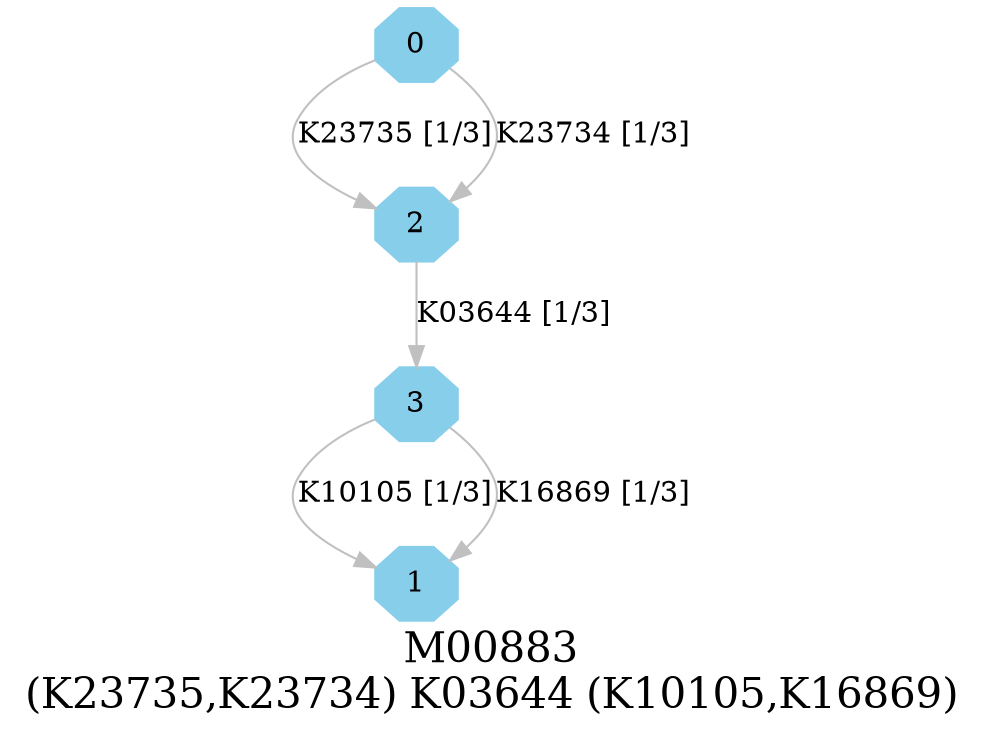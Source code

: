 digraph G {
graph [label="M00883
(K23735,K23734) K03644 (K10105,K16869)",fontsize=20];
node [shape=box,style=filled];
edge [len=3,color=grey];
{node [width=.3,height=.3,shape=octagon,style=filled,color=skyblue] 0 1 2 3 }
0 -> 2 [label="K23735 [1/3]"];
0 -> 2 [label="K23734 [1/3]"];
2 -> 3 [label="K03644 [1/3]"];
3 -> 1 [label="K10105 [1/3]"];
3 -> 1 [label="K16869 [1/3]"];
}